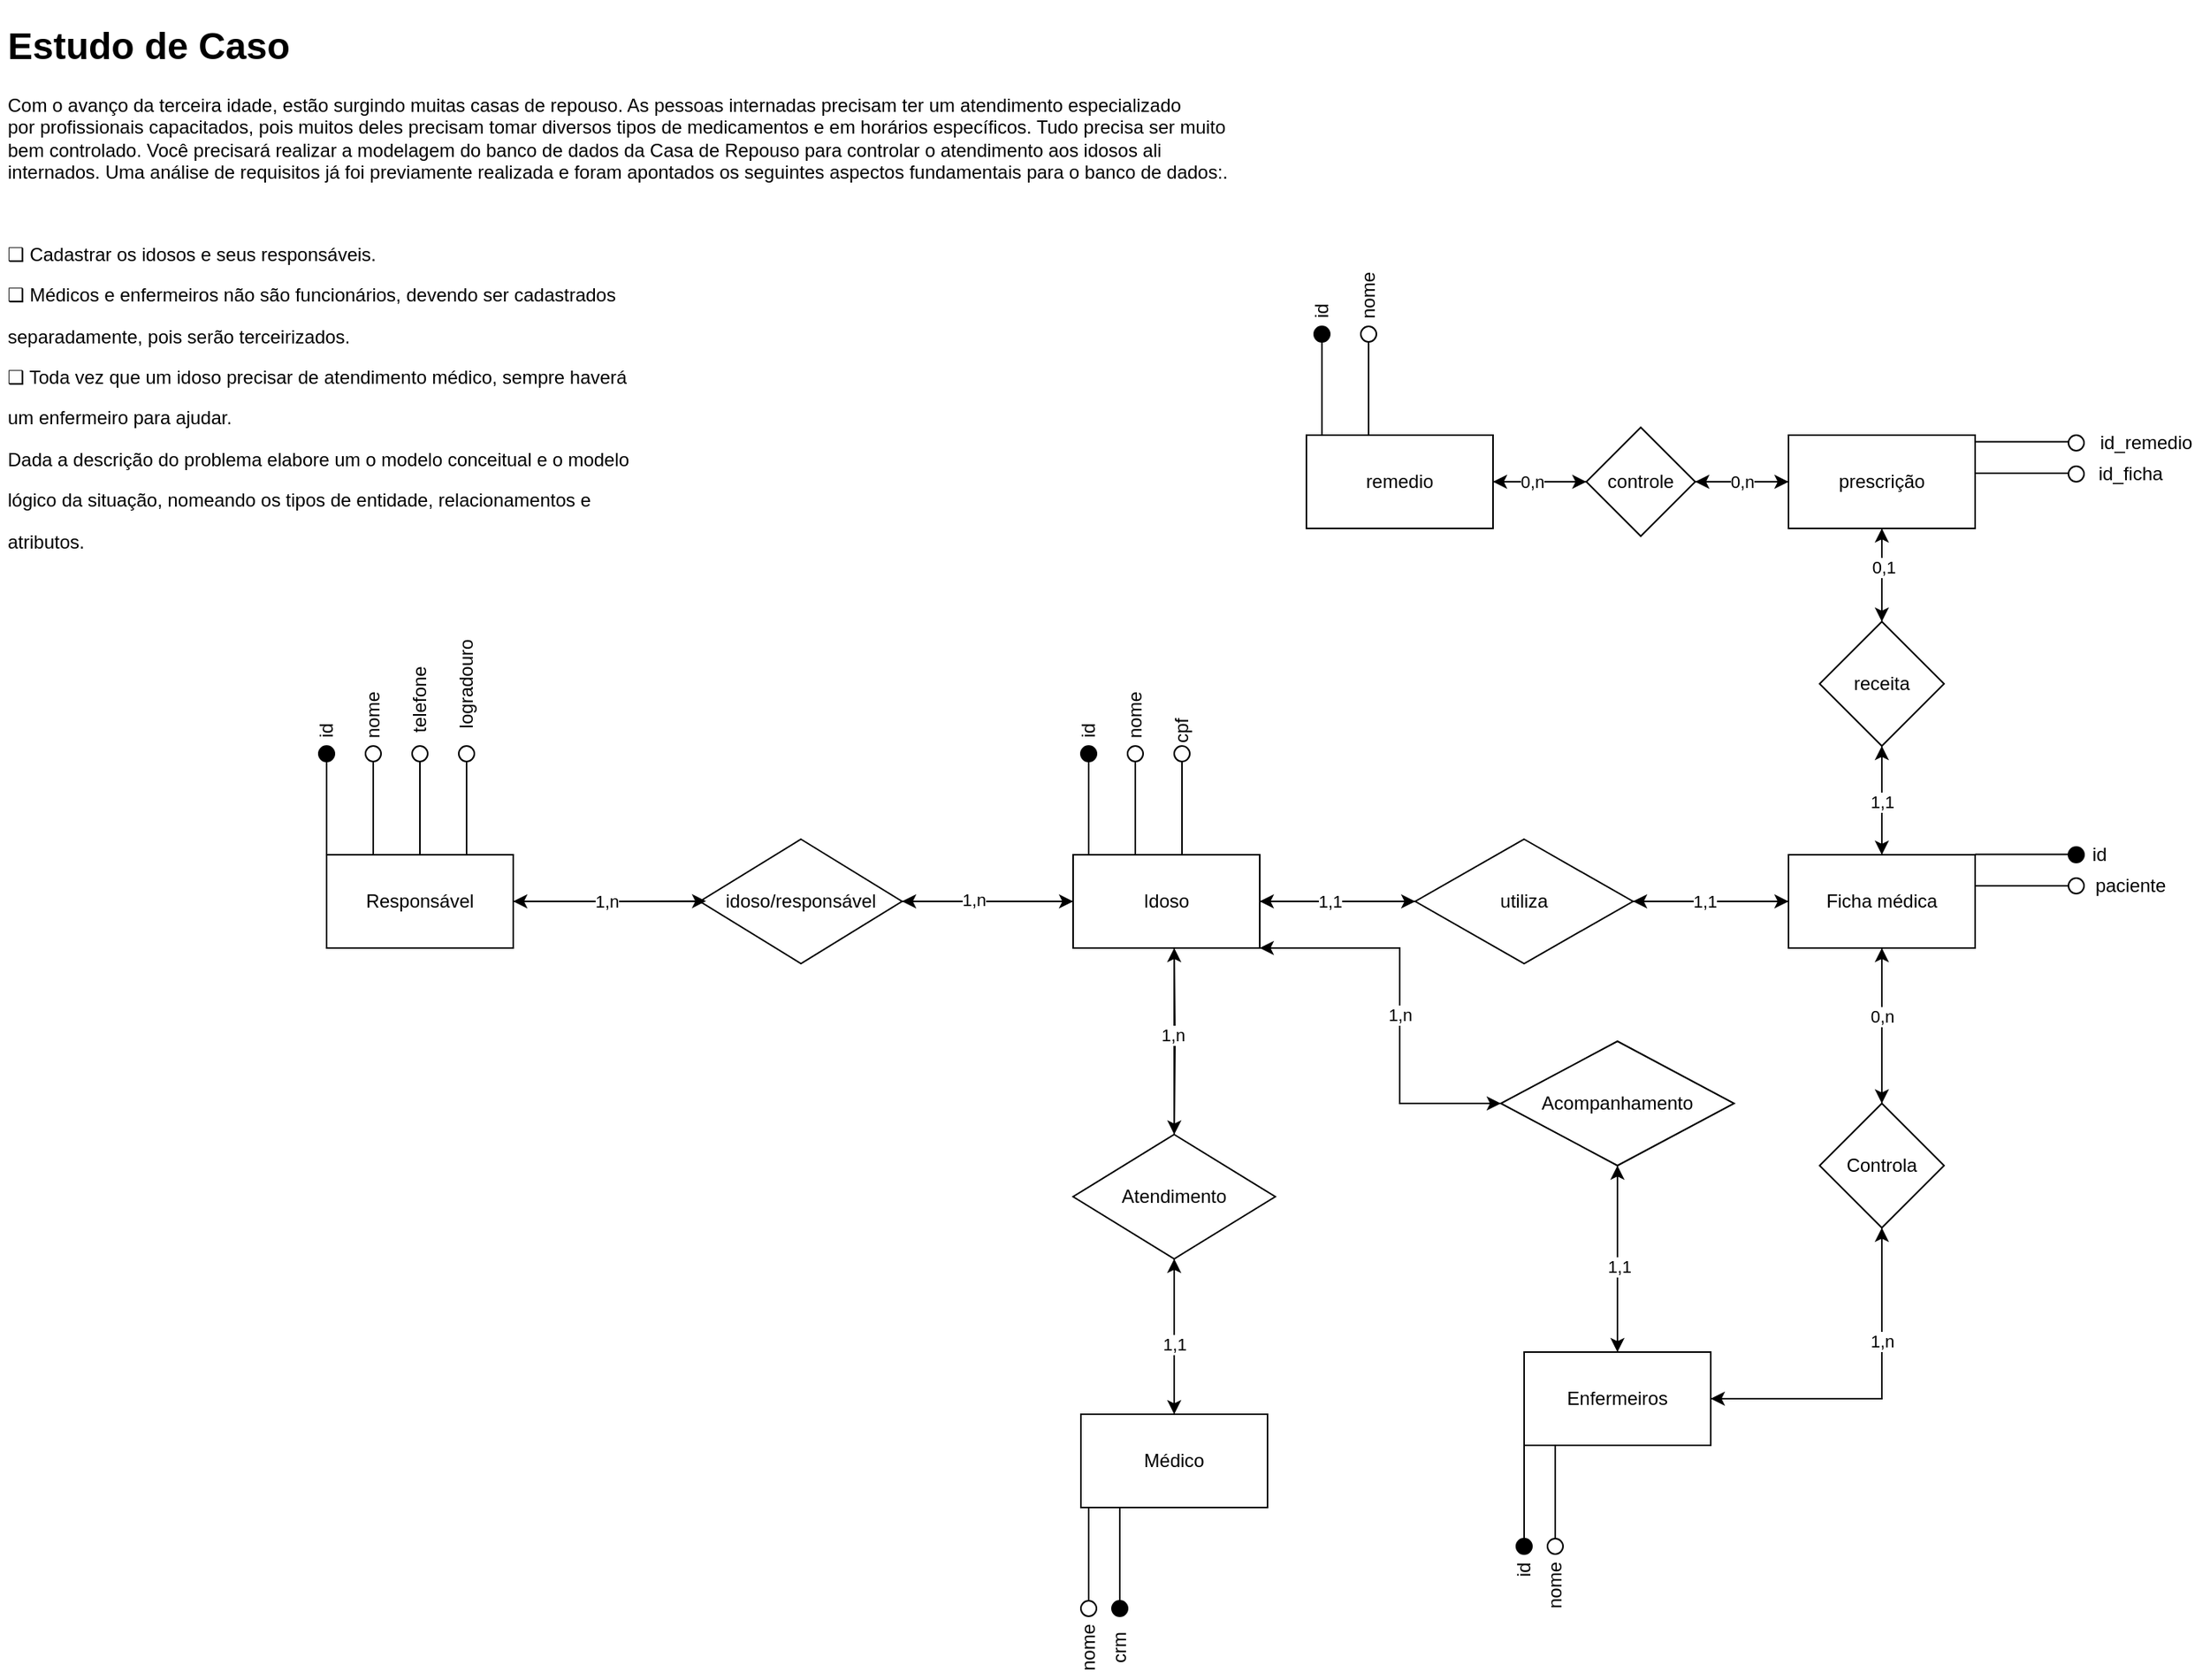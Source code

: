 <mxfile version="13.7.3" type="github">
  <diagram id="i0rgc3JvO47WU7jirW1k" name="Page-1">
    <mxGraphModel dx="2995" dy="1155" grid="1" gridSize="10" guides="1" tooltips="1" connect="1" arrows="1" fold="1" page="1" pageScale="1" pageWidth="850" pageHeight="1100" math="0" shadow="0">
      <root>
        <mxCell id="0" />
        <mxCell id="1" parent="0" />
        <mxCell id="gvHE4VSK7ELOJommuPWB-127" value="" style="ellipse;whiteSpace=wrap;html=1;fillColor=#000000;" vertex="1" parent="1">
          <mxGeometry x="225" y="490" width="10" height="10" as="geometry" />
        </mxCell>
        <mxCell id="gvHE4VSK7ELOJommuPWB-1" value="&lt;h1&gt;Estudo de Caso&lt;/h1&gt;&lt;p&gt;Com o avanço da terceira idade, estão surgindo muitas casas de repouso. As&amp;nbsp;&lt;span&gt;pessoas internadas precisam ter um atendimento especializado por&amp;nbsp;&lt;/span&gt;&lt;span&gt;profissionais capacitados, pois muitos deles precisam tomar diversos tipos de&amp;nbsp;&lt;/span&gt;&lt;span&gt;medicamentos e em horários específicos. Tudo precisa ser muito bem&amp;nbsp;&lt;/span&gt;&lt;span&gt;controlado. Você precisará realizar a modelagem do banco de dados da Casa&amp;nbsp;&lt;/span&gt;&lt;span&gt;de Repouso para controlar o atendimento aos idosos ali internados. Uma&amp;nbsp;&lt;/span&gt;&lt;span&gt;análise de requisitos já foi previamente realizada e foram apontados os&amp;nbsp;&lt;/span&gt;&lt;span&gt;seguintes aspectos fundamentais para o banco de dados:&lt;/span&gt;&lt;span&gt;.&lt;/span&gt;&lt;/p&gt;&lt;p&gt;&lt;span&gt;&lt;br&gt;&lt;/span&gt;&lt;/p&gt;&lt;p&gt;❑ Cadastrar os idosos e seus responsáveis.&lt;/p&gt;&lt;p&gt;❑ Médicos e enfermeiros não são funcionários, devendo ser cadastrados&lt;/p&gt;&lt;p&gt;separadamente, pois serão terceirizados.&lt;/p&gt;&lt;p&gt;❑ Toda vez que um idoso precisar de atendimento médico, sempre haverá&lt;/p&gt;&lt;p&gt;um enfermeiro para ajudar.&lt;/p&gt;&lt;p&gt;Dada a descrição do problema elabore um o modelo conceitual e o modelo&lt;/p&gt;&lt;p&gt;lógico da situação, nomeando os tipos de entidade, relacionamentos e&lt;/p&gt;&lt;p&gt;&lt;/p&gt;&lt;p&gt;atributos.&lt;/p&gt;" style="text;html=1;strokeColor=none;fillColor=none;spacing=5;spacingTop=-20;whiteSpace=wrap;overflow=hidden;rounded=0;" vertex="1" parent="1">
          <mxGeometry x="20" y="20" width="810" height="350" as="geometry" />
        </mxCell>
        <mxCell id="gvHE4VSK7ELOJommuPWB-8" value="" style="edgeStyle=orthogonalEdgeStyle;rounded=0;orthogonalLoop=1;jettySize=auto;html=1;" edge="1" parent="1" source="gvHE4VSK7ELOJommuPWB-2" target="gvHE4VSK7ELOJommuPWB-7">
          <mxGeometry relative="1" as="geometry" />
        </mxCell>
        <mxCell id="gvHE4VSK7ELOJommuPWB-29" value="" style="edgeStyle=orthogonalEdgeStyle;rounded=0;orthogonalLoop=1;jettySize=auto;html=1;" edge="1" parent="1" source="gvHE4VSK7ELOJommuPWB-2" target="gvHE4VSK7ELOJommuPWB-28">
          <mxGeometry relative="1" as="geometry" />
        </mxCell>
        <mxCell id="gvHE4VSK7ELOJommuPWB-2" value="Idoso" style="rounded=0;whiteSpace=wrap;html=1;" vertex="1" parent="1">
          <mxGeometry x="710" y="560" width="120" height="60" as="geometry" />
        </mxCell>
        <mxCell id="gvHE4VSK7ELOJommuPWB-10" value="" style="edgeStyle=orthogonalEdgeStyle;rounded=0;orthogonalLoop=1;jettySize=auto;html=1;" edge="1" parent="1" source="gvHE4VSK7ELOJommuPWB-7" target="gvHE4VSK7ELOJommuPWB-9">
          <mxGeometry relative="1" as="geometry" />
        </mxCell>
        <mxCell id="gvHE4VSK7ELOJommuPWB-19" style="edgeStyle=orthogonalEdgeStyle;rounded=0;orthogonalLoop=1;jettySize=auto;html=1;" edge="1" parent="1" source="gvHE4VSK7ELOJommuPWB-7" target="gvHE4VSK7ELOJommuPWB-2">
          <mxGeometry relative="1" as="geometry" />
        </mxCell>
        <mxCell id="gvHE4VSK7ELOJommuPWB-53" value="1,1" style="edgeLabel;html=1;align=center;verticalAlign=middle;resizable=0;points=[];" vertex="1" connectable="0" parent="gvHE4VSK7ELOJommuPWB-19">
          <mxGeometry x="0.112" relative="1" as="geometry">
            <mxPoint as="offset" />
          </mxGeometry>
        </mxCell>
        <mxCell id="gvHE4VSK7ELOJommuPWB-7" value="utiliza" style="rhombus;whiteSpace=wrap;html=1;rounded=0;" vertex="1" parent="1">
          <mxGeometry x="930" y="550" width="140" height="80" as="geometry" />
        </mxCell>
        <mxCell id="gvHE4VSK7ELOJommuPWB-15" value="" style="edgeStyle=orthogonalEdgeStyle;rounded=0;orthogonalLoop=1;jettySize=auto;html=1;" edge="1" parent="1" target="gvHE4VSK7ELOJommuPWB-14">
          <mxGeometry relative="1" as="geometry">
            <mxPoint x="775" y="620" as="sourcePoint" />
          </mxGeometry>
        </mxCell>
        <mxCell id="gvHE4VSK7ELOJommuPWB-38" style="edgeStyle=orthogonalEdgeStyle;rounded=0;orthogonalLoop=1;jettySize=auto;html=1;entryX=0.5;entryY=0;entryDx=0;entryDy=0;" edge="1" parent="1" source="gvHE4VSK7ELOJommuPWB-9" target="gvHE4VSK7ELOJommuPWB-33">
          <mxGeometry relative="1" as="geometry" />
        </mxCell>
        <mxCell id="gvHE4VSK7ELOJommuPWB-54" style="edgeStyle=orthogonalEdgeStyle;rounded=0;orthogonalLoop=1;jettySize=auto;html=1;entryX=1;entryY=0.5;entryDx=0;entryDy=0;" edge="1" parent="1" source="gvHE4VSK7ELOJommuPWB-9" target="gvHE4VSK7ELOJommuPWB-7">
          <mxGeometry relative="1" as="geometry" />
        </mxCell>
        <mxCell id="gvHE4VSK7ELOJommuPWB-55" value="1,1" style="edgeLabel;html=1;align=center;verticalAlign=middle;resizable=0;points=[];" vertex="1" connectable="0" parent="gvHE4VSK7ELOJommuPWB-54">
          <mxGeometry x="0.179" relative="1" as="geometry">
            <mxPoint x="4.57" as="offset" />
          </mxGeometry>
        </mxCell>
        <mxCell id="gvHE4VSK7ELOJommuPWB-98" value="" style="edgeStyle=orthogonalEdgeStyle;rounded=0;orthogonalLoop=1;jettySize=auto;html=1;" edge="1" parent="1" source="gvHE4VSK7ELOJommuPWB-9" target="gvHE4VSK7ELOJommuPWB-97">
          <mxGeometry relative="1" as="geometry" />
        </mxCell>
        <mxCell id="gvHE4VSK7ELOJommuPWB-9" value="Ficha médica" style="whiteSpace=wrap;html=1;rounded=0;" vertex="1" parent="1">
          <mxGeometry x="1170" y="560" width="120" height="60" as="geometry" />
        </mxCell>
        <mxCell id="gvHE4VSK7ELOJommuPWB-21" style="edgeStyle=orthogonalEdgeStyle;rounded=0;orthogonalLoop=1;jettySize=auto;html=1;entryX=0.5;entryY=1;entryDx=0;entryDy=0;" edge="1" parent="1" source="gvHE4VSK7ELOJommuPWB-11" target="gvHE4VSK7ELOJommuPWB-14">
          <mxGeometry relative="1" as="geometry" />
        </mxCell>
        <mxCell id="gvHE4VSK7ELOJommuPWB-11" value="Médico" style="rounded=0;whiteSpace=wrap;html=1;" vertex="1" parent="1">
          <mxGeometry x="715" y="920" width="120" height="60" as="geometry" />
        </mxCell>
        <mxCell id="gvHE4VSK7ELOJommuPWB-16" value="" style="edgeStyle=orthogonalEdgeStyle;rounded=0;orthogonalLoop=1;jettySize=auto;html=1;" edge="1" parent="1" source="gvHE4VSK7ELOJommuPWB-14" target="gvHE4VSK7ELOJommuPWB-11">
          <mxGeometry relative="1" as="geometry" />
        </mxCell>
        <mxCell id="gvHE4VSK7ELOJommuPWB-50" value="1,1" style="edgeLabel;html=1;align=center;verticalAlign=middle;resizable=0;points=[];" vertex="1" connectable="0" parent="gvHE4VSK7ELOJommuPWB-16">
          <mxGeometry x="0.092" relative="1" as="geometry">
            <mxPoint as="offset" />
          </mxGeometry>
        </mxCell>
        <mxCell id="gvHE4VSK7ELOJommuPWB-20" style="edgeStyle=orthogonalEdgeStyle;rounded=0;orthogonalLoop=1;jettySize=auto;html=1;" edge="1" parent="1" source="gvHE4VSK7ELOJommuPWB-14">
          <mxGeometry relative="1" as="geometry">
            <mxPoint x="775" y="620" as="targetPoint" />
          </mxGeometry>
        </mxCell>
        <mxCell id="gvHE4VSK7ELOJommuPWB-49" value="1,n" style="edgeLabel;html=1;align=center;verticalAlign=middle;resizable=0;points=[];" vertex="1" connectable="0" parent="gvHE4VSK7ELOJommuPWB-20">
          <mxGeometry x="0.079" y="2" relative="1" as="geometry">
            <mxPoint as="offset" />
          </mxGeometry>
        </mxCell>
        <mxCell id="gvHE4VSK7ELOJommuPWB-14" value="Atendimento" style="rhombus;whiteSpace=wrap;html=1;rounded=0;" vertex="1" parent="1">
          <mxGeometry x="710" y="740" width="130" height="80" as="geometry" />
        </mxCell>
        <mxCell id="gvHE4VSK7ELOJommuPWB-26" value="" style="edgeStyle=orthogonalEdgeStyle;rounded=0;orthogonalLoop=1;jettySize=auto;html=1;" edge="1" parent="1" source="gvHE4VSK7ELOJommuPWB-22" target="gvHE4VSK7ELOJommuPWB-25">
          <mxGeometry relative="1" as="geometry" />
        </mxCell>
        <mxCell id="gvHE4VSK7ELOJommuPWB-34" value="" style="edgeStyle=orthogonalEdgeStyle;rounded=0;orthogonalLoop=1;jettySize=auto;html=1;" edge="1" parent="1" source="gvHE4VSK7ELOJommuPWB-22" target="gvHE4VSK7ELOJommuPWB-33">
          <mxGeometry relative="1" as="geometry" />
        </mxCell>
        <mxCell id="gvHE4VSK7ELOJommuPWB-22" value="Enfermeiros" style="rounded=0;whiteSpace=wrap;html=1;" vertex="1" parent="1">
          <mxGeometry x="1000" y="880" width="120" height="60" as="geometry" />
        </mxCell>
        <mxCell id="gvHE4VSK7ELOJommuPWB-27" value="" style="edgeStyle=orthogonalEdgeStyle;rounded=0;orthogonalLoop=1;jettySize=auto;html=1;entryX=1;entryY=1;entryDx=0;entryDy=0;" edge="1" parent="1" source="gvHE4VSK7ELOJommuPWB-25" target="gvHE4VSK7ELOJommuPWB-2">
          <mxGeometry relative="1" as="geometry">
            <Array as="points">
              <mxPoint x="920" y="720" />
              <mxPoint x="920" y="620" />
            </Array>
          </mxGeometry>
        </mxCell>
        <mxCell id="gvHE4VSK7ELOJommuPWB-40" style="edgeStyle=orthogonalEdgeStyle;rounded=0;orthogonalLoop=1;jettySize=auto;html=1;" edge="1" parent="1" source="gvHE4VSK7ELOJommuPWB-25">
          <mxGeometry relative="1" as="geometry">
            <mxPoint x="1060" y="880" as="targetPoint" />
          </mxGeometry>
        </mxCell>
        <mxCell id="gvHE4VSK7ELOJommuPWB-52" value="1,1" style="edgeLabel;html=1;align=center;verticalAlign=middle;resizable=0;points=[];" vertex="1" connectable="0" parent="gvHE4VSK7ELOJommuPWB-40">
          <mxGeometry x="0.087" y="2" relative="1" as="geometry">
            <mxPoint x="-2" as="offset" />
          </mxGeometry>
        </mxCell>
        <mxCell id="gvHE4VSK7ELOJommuPWB-25" value="Acompanhamento" style="rhombus;whiteSpace=wrap;html=1;rounded=0;" vertex="1" parent="1">
          <mxGeometry x="985" y="680" width="150" height="80" as="geometry" />
        </mxCell>
        <mxCell id="gvHE4VSK7ELOJommuPWB-31" value="" style="edgeStyle=orthogonalEdgeStyle;rounded=0;orthogonalLoop=1;jettySize=auto;html=1;" edge="1" parent="1" source="gvHE4VSK7ELOJommuPWB-28" target="gvHE4VSK7ELOJommuPWB-30">
          <mxGeometry relative="1" as="geometry" />
        </mxCell>
        <mxCell id="gvHE4VSK7ELOJommuPWB-36" style="edgeStyle=orthogonalEdgeStyle;rounded=0;orthogonalLoop=1;jettySize=auto;html=1;" edge="1" parent="1" source="gvHE4VSK7ELOJommuPWB-28">
          <mxGeometry relative="1" as="geometry">
            <mxPoint x="710" y="590" as="targetPoint" />
          </mxGeometry>
        </mxCell>
        <mxCell id="gvHE4VSK7ELOJommuPWB-43" value="1,n" style="edgeLabel;html=1;align=center;verticalAlign=middle;resizable=0;points=[];" vertex="1" connectable="0" parent="gvHE4VSK7ELOJommuPWB-36">
          <mxGeometry x="-0.176" y="1" relative="1" as="geometry">
            <mxPoint as="offset" />
          </mxGeometry>
        </mxCell>
        <mxCell id="gvHE4VSK7ELOJommuPWB-28" value="&lt;span&gt;idoso/responsável&lt;/span&gt;" style="rhombus;whiteSpace=wrap;html=1;rounded=0;" vertex="1" parent="1">
          <mxGeometry x="470" y="550" width="130" height="80" as="geometry" />
        </mxCell>
        <mxCell id="gvHE4VSK7ELOJommuPWB-47" style="edgeStyle=orthogonalEdgeStyle;rounded=0;orthogonalLoop=1;jettySize=auto;html=1;entryX=0.031;entryY=0.498;entryDx=0;entryDy=0;entryPerimeter=0;" edge="1" parent="1" source="gvHE4VSK7ELOJommuPWB-30" target="gvHE4VSK7ELOJommuPWB-28">
          <mxGeometry relative="1" as="geometry" />
        </mxCell>
        <mxCell id="gvHE4VSK7ELOJommuPWB-48" value="1,n" style="edgeLabel;html=1;align=center;verticalAlign=middle;resizable=0;points=[];" vertex="1" connectable="0" parent="gvHE4VSK7ELOJommuPWB-47">
          <mxGeometry x="-0.176" y="-1" relative="1" as="geometry">
            <mxPoint x="8.8" y="-1" as="offset" />
          </mxGeometry>
        </mxCell>
        <mxCell id="gvHE4VSK7ELOJommuPWB-30" value="&lt;span&gt;Responsável&lt;/span&gt;" style="whiteSpace=wrap;html=1;rounded=0;" vertex="1" parent="1">
          <mxGeometry x="230" y="560" width="120" height="60" as="geometry" />
        </mxCell>
        <mxCell id="gvHE4VSK7ELOJommuPWB-39" style="edgeStyle=orthogonalEdgeStyle;rounded=0;orthogonalLoop=1;jettySize=auto;html=1;" edge="1" parent="1" source="gvHE4VSK7ELOJommuPWB-33">
          <mxGeometry relative="1" as="geometry">
            <mxPoint x="1120" y="910" as="targetPoint" />
            <Array as="points">
              <mxPoint x="1230" y="910" />
            </Array>
          </mxGeometry>
        </mxCell>
        <mxCell id="gvHE4VSK7ELOJommuPWB-56" value="1,n" style="edgeLabel;html=1;align=center;verticalAlign=middle;resizable=0;points=[];" vertex="1" connectable="0" parent="gvHE4VSK7ELOJommuPWB-39">
          <mxGeometry x="-0.001" y="-37" relative="1" as="geometry">
            <mxPoint as="offset" />
          </mxGeometry>
        </mxCell>
        <mxCell id="gvHE4VSK7ELOJommuPWB-58" style="edgeStyle=orthogonalEdgeStyle;rounded=0;orthogonalLoop=1;jettySize=auto;html=1;entryX=0.5;entryY=1;entryDx=0;entryDy=0;" edge="1" parent="1" source="gvHE4VSK7ELOJommuPWB-33" target="gvHE4VSK7ELOJommuPWB-9">
          <mxGeometry relative="1" as="geometry" />
        </mxCell>
        <mxCell id="gvHE4VSK7ELOJommuPWB-59" value="0,n" style="edgeLabel;html=1;align=center;verticalAlign=middle;resizable=0;points=[];" vertex="1" connectable="0" parent="gvHE4VSK7ELOJommuPWB-58">
          <mxGeometry x="0.116" relative="1" as="geometry">
            <mxPoint as="offset" />
          </mxGeometry>
        </mxCell>
        <mxCell id="gvHE4VSK7ELOJommuPWB-33" value="Controla" style="rhombus;whiteSpace=wrap;html=1;rounded=0;" vertex="1" parent="1">
          <mxGeometry x="1190" y="720" width="80" height="80" as="geometry" />
        </mxCell>
        <mxCell id="gvHE4VSK7ELOJommuPWB-42" style="edgeStyle=orthogonalEdgeStyle;rounded=0;orthogonalLoop=1;jettySize=auto;html=1;exitX=1;exitY=1;exitDx=0;exitDy=0;" edge="1" parent="1" source="gvHE4VSK7ELOJommuPWB-2" target="gvHE4VSK7ELOJommuPWB-25">
          <mxGeometry relative="1" as="geometry">
            <Array as="points">
              <mxPoint x="920" y="620" />
              <mxPoint x="920" y="720" />
            </Array>
          </mxGeometry>
        </mxCell>
        <mxCell id="gvHE4VSK7ELOJommuPWB-51" value="1,n" style="edgeLabel;html=1;align=center;verticalAlign=middle;resizable=0;points=[];" vertex="1" connectable="0" parent="gvHE4VSK7ELOJommuPWB-42">
          <mxGeometry x="0.042" relative="1" as="geometry">
            <mxPoint as="offset" />
          </mxGeometry>
        </mxCell>
        <mxCell id="gvHE4VSK7ELOJommuPWB-60" value="" style="endArrow=none;html=1;" edge="1" parent="1">
          <mxGeometry width="50" height="50" relative="1" as="geometry">
            <mxPoint x="1290" y="559.8" as="sourcePoint" />
            <mxPoint x="1350" y="559.8" as="targetPoint" />
          </mxGeometry>
        </mxCell>
        <mxCell id="gvHE4VSK7ELOJommuPWB-61" value="id" style="text;html=1;strokeColor=none;fillColor=none;align=center;verticalAlign=middle;whiteSpace=wrap;rounded=0;" vertex="1" parent="1">
          <mxGeometry x="1350" y="550" width="40" height="20" as="geometry" />
        </mxCell>
        <mxCell id="gvHE4VSK7ELOJommuPWB-63" value="" style="endArrow=none;html=1;" edge="1" parent="1">
          <mxGeometry width="50" height="50" relative="1" as="geometry">
            <mxPoint x="1290" y="580" as="sourcePoint" />
            <mxPoint x="1350" y="580" as="targetPoint" />
          </mxGeometry>
        </mxCell>
        <mxCell id="gvHE4VSK7ELOJommuPWB-64" value="paciente" style="text;html=1;strokeColor=none;fillColor=none;align=center;verticalAlign=middle;whiteSpace=wrap;rounded=0;" vertex="1" parent="1">
          <mxGeometry x="1370" y="570" width="40" height="20" as="geometry" />
        </mxCell>
        <mxCell id="gvHE4VSK7ELOJommuPWB-65" value="" style="endArrow=none;html=1;" edge="1" parent="1">
          <mxGeometry width="50" height="50" relative="1" as="geometry">
            <mxPoint x="720" y="560" as="sourcePoint" />
            <mxPoint x="720" y="500" as="targetPoint" />
          </mxGeometry>
        </mxCell>
        <mxCell id="gvHE4VSK7ELOJommuPWB-66" value="id" style="text;html=1;strokeColor=none;fillColor=none;align=center;verticalAlign=middle;whiteSpace=wrap;rounded=0;rotation=-90;" vertex="1" parent="1">
          <mxGeometry x="700" y="470" width="40" height="20" as="geometry" />
        </mxCell>
        <mxCell id="gvHE4VSK7ELOJommuPWB-68" value="" style="endArrow=none;html=1;" edge="1" parent="1">
          <mxGeometry width="50" height="50" relative="1" as="geometry">
            <mxPoint x="750" y="560" as="sourcePoint" />
            <mxPoint x="750" y="500" as="targetPoint" />
          </mxGeometry>
        </mxCell>
        <mxCell id="gvHE4VSK7ELOJommuPWB-69" value="nome" style="text;html=1;strokeColor=none;fillColor=none;align=center;verticalAlign=middle;whiteSpace=wrap;rounded=0;rotation=-90;" vertex="1" parent="1">
          <mxGeometry x="730" y="460" width="40" height="20" as="geometry" />
        </mxCell>
        <mxCell id="gvHE4VSK7ELOJommuPWB-72" value="" style="endArrow=none;html=1;" edge="1" parent="1">
          <mxGeometry width="50" height="50" relative="1" as="geometry">
            <mxPoint x="780" y="560" as="sourcePoint" />
            <mxPoint x="780" y="500" as="targetPoint" />
          </mxGeometry>
        </mxCell>
        <mxCell id="gvHE4VSK7ELOJommuPWB-73" value="cpf" style="text;html=1;strokeColor=none;fillColor=none;align=center;verticalAlign=middle;whiteSpace=wrap;rounded=0;rotation=-90;" vertex="1" parent="1">
          <mxGeometry x="760" y="470" width="40" height="20" as="geometry" />
        </mxCell>
        <mxCell id="gvHE4VSK7ELOJommuPWB-74" value="" style="endArrow=none;html=1;" edge="1" parent="1">
          <mxGeometry width="50" height="50" relative="1" as="geometry">
            <mxPoint x="230" y="560" as="sourcePoint" />
            <mxPoint x="230" y="500" as="targetPoint" />
          </mxGeometry>
        </mxCell>
        <mxCell id="gvHE4VSK7ELOJommuPWB-75" value="id" style="text;html=1;strokeColor=none;fillColor=none;align=center;verticalAlign=middle;whiteSpace=wrap;rounded=0;rotation=-90;" vertex="1" parent="1">
          <mxGeometry x="210" y="470" width="40" height="20" as="geometry" />
        </mxCell>
        <mxCell id="gvHE4VSK7ELOJommuPWB-76" value="" style="endArrow=none;html=1;" edge="1" parent="1">
          <mxGeometry width="50" height="50" relative="1" as="geometry">
            <mxPoint x="260" y="560" as="sourcePoint" />
            <mxPoint x="260" y="500" as="targetPoint" />
          </mxGeometry>
        </mxCell>
        <mxCell id="gvHE4VSK7ELOJommuPWB-77" value="nome" style="text;html=1;strokeColor=none;fillColor=none;align=center;verticalAlign=middle;whiteSpace=wrap;rounded=0;rotation=-90;" vertex="1" parent="1">
          <mxGeometry x="240" y="460" width="40" height="20" as="geometry" />
        </mxCell>
        <mxCell id="gvHE4VSK7ELOJommuPWB-80" value="" style="endArrow=none;html=1;" edge="1" parent="1">
          <mxGeometry width="50" height="50" relative="1" as="geometry">
            <mxPoint x="290" y="560" as="sourcePoint" />
            <mxPoint x="290" y="500" as="targetPoint" />
          </mxGeometry>
        </mxCell>
        <mxCell id="gvHE4VSK7ELOJommuPWB-81" value="telefone&lt;br&gt;" style="text;html=1;strokeColor=none;fillColor=none;align=center;verticalAlign=middle;whiteSpace=wrap;rounded=0;rotation=-90;" vertex="1" parent="1">
          <mxGeometry x="270" y="450" width="40" height="20" as="geometry" />
        </mxCell>
        <mxCell id="gvHE4VSK7ELOJommuPWB-82" value="" style="endArrow=none;html=1;" edge="1" parent="1">
          <mxGeometry width="50" height="50" relative="1" as="geometry">
            <mxPoint x="320" y="560" as="sourcePoint" />
            <mxPoint x="320" y="500" as="targetPoint" />
          </mxGeometry>
        </mxCell>
        <mxCell id="gvHE4VSK7ELOJommuPWB-83" value="logradouro" style="text;html=1;strokeColor=none;fillColor=none;align=center;verticalAlign=middle;whiteSpace=wrap;rounded=0;rotation=-90;" vertex="1" parent="1">
          <mxGeometry x="286.25" y="440" width="67.5" height="20" as="geometry" />
        </mxCell>
        <mxCell id="gvHE4VSK7ELOJommuPWB-84" value="" style="endArrow=none;html=1;" edge="1" parent="1">
          <mxGeometry width="50" height="50" relative="1" as="geometry">
            <mxPoint x="1000" y="1000" as="sourcePoint" />
            <mxPoint x="1000" y="940" as="targetPoint" />
          </mxGeometry>
        </mxCell>
        <mxCell id="gvHE4VSK7ELOJommuPWB-85" value="id" style="text;html=1;strokeColor=none;fillColor=none;align=center;verticalAlign=middle;whiteSpace=wrap;rounded=0;rotation=-90;" vertex="1" parent="1">
          <mxGeometry x="980" y="1010" width="40" height="20" as="geometry" />
        </mxCell>
        <mxCell id="gvHE4VSK7ELOJommuPWB-86" value="" style="endArrow=none;html=1;" edge="1" parent="1">
          <mxGeometry width="50" height="50" relative="1" as="geometry">
            <mxPoint x="1020" y="1000" as="sourcePoint" />
            <mxPoint x="1020" y="940" as="targetPoint" />
          </mxGeometry>
        </mxCell>
        <mxCell id="gvHE4VSK7ELOJommuPWB-87" value="nome" style="text;html=1;strokeColor=none;fillColor=none;align=center;verticalAlign=middle;whiteSpace=wrap;rounded=0;rotation=-90;" vertex="1" parent="1">
          <mxGeometry x="1000" y="1020" width="40" height="20" as="geometry" />
        </mxCell>
        <mxCell id="gvHE4VSK7ELOJommuPWB-88" value="" style="endArrow=none;html=1;" edge="1" parent="1">
          <mxGeometry width="50" height="50" relative="1" as="geometry">
            <mxPoint x="720" y="1040" as="sourcePoint" />
            <mxPoint x="720" y="980" as="targetPoint" />
          </mxGeometry>
        </mxCell>
        <mxCell id="gvHE4VSK7ELOJommuPWB-89" value="crm" style="text;html=1;strokeColor=none;fillColor=none;align=center;verticalAlign=middle;whiteSpace=wrap;rounded=0;rotation=-90;" vertex="1" parent="1">
          <mxGeometry x="720" y="1060" width="40" height="20" as="geometry" />
        </mxCell>
        <mxCell id="gvHE4VSK7ELOJommuPWB-90" value="" style="endArrow=none;html=1;" edge="1" parent="1">
          <mxGeometry width="50" height="50" relative="1" as="geometry">
            <mxPoint x="740" y="1040" as="sourcePoint" />
            <mxPoint x="740" y="980" as="targetPoint" />
          </mxGeometry>
        </mxCell>
        <mxCell id="gvHE4VSK7ELOJommuPWB-91" value="nome" style="text;html=1;strokeColor=none;fillColor=none;align=center;verticalAlign=middle;whiteSpace=wrap;rounded=0;rotation=-90;" vertex="1" parent="1">
          <mxGeometry x="700" y="1060" width="40" height="20" as="geometry" />
        </mxCell>
        <mxCell id="gvHE4VSK7ELOJommuPWB-100" value="" style="edgeStyle=orthogonalEdgeStyle;rounded=0;orthogonalLoop=1;jettySize=auto;html=1;" edge="1" parent="1" source="gvHE4VSK7ELOJommuPWB-97" target="gvHE4VSK7ELOJommuPWB-99">
          <mxGeometry relative="1" as="geometry" />
        </mxCell>
        <mxCell id="gvHE4VSK7ELOJommuPWB-105" style="edgeStyle=orthogonalEdgeStyle;rounded=0;orthogonalLoop=1;jettySize=auto;html=1;entryX=0.5;entryY=0;entryDx=0;entryDy=0;" edge="1" parent="1" source="gvHE4VSK7ELOJommuPWB-97" target="gvHE4VSK7ELOJommuPWB-9">
          <mxGeometry relative="1" as="geometry" />
        </mxCell>
        <mxCell id="gvHE4VSK7ELOJommuPWB-106" value="1,1" style="edgeLabel;html=1;align=center;verticalAlign=middle;resizable=0;points=[];" vertex="1" connectable="0" parent="gvHE4VSK7ELOJommuPWB-105">
          <mxGeometry x="0.127" y="2" relative="1" as="geometry">
            <mxPoint x="-2" y="-3.71" as="offset" />
          </mxGeometry>
        </mxCell>
        <mxCell id="gvHE4VSK7ELOJommuPWB-97" value="receita" style="rhombus;whiteSpace=wrap;html=1;rounded=0;" vertex="1" parent="1">
          <mxGeometry x="1190" y="410" width="80" height="80" as="geometry" />
        </mxCell>
        <mxCell id="gvHE4VSK7ELOJommuPWB-102" style="edgeStyle=orthogonalEdgeStyle;rounded=0;orthogonalLoop=1;jettySize=auto;html=1;entryX=0.5;entryY=0;entryDx=0;entryDy=0;" edge="1" parent="1" source="gvHE4VSK7ELOJommuPWB-99" target="gvHE4VSK7ELOJommuPWB-97">
          <mxGeometry relative="1" as="geometry" />
        </mxCell>
        <mxCell id="gvHE4VSK7ELOJommuPWB-104" value="0,1" style="edgeLabel;html=1;align=center;verticalAlign=middle;resizable=0;points=[];" vertex="1" connectable="0" parent="gvHE4VSK7ELOJommuPWB-102">
          <mxGeometry x="-0.16" y="1" relative="1" as="geometry">
            <mxPoint as="offset" />
          </mxGeometry>
        </mxCell>
        <mxCell id="gvHE4VSK7ELOJommuPWB-142" value="" style="edgeStyle=orthogonalEdgeStyle;rounded=0;orthogonalLoop=1;jettySize=auto;html=1;" edge="1" parent="1" source="gvHE4VSK7ELOJommuPWB-99" target="gvHE4VSK7ELOJommuPWB-141">
          <mxGeometry relative="1" as="geometry" />
        </mxCell>
        <mxCell id="gvHE4VSK7ELOJommuPWB-99" value="prescrição" style="whiteSpace=wrap;html=1;rounded=0;" vertex="1" parent="1">
          <mxGeometry x="1170" y="290" width="120" height="60" as="geometry" />
        </mxCell>
        <mxCell id="gvHE4VSK7ELOJommuPWB-107" value="" style="endArrow=none;html=1;" edge="1" parent="1">
          <mxGeometry width="50" height="50" relative="1" as="geometry">
            <mxPoint x="1290" y="294.3" as="sourcePoint" />
            <mxPoint x="1350" y="294.3" as="targetPoint" />
          </mxGeometry>
        </mxCell>
        <mxCell id="gvHE4VSK7ELOJommuPWB-108" value="id_remedio" style="text;html=1;strokeColor=none;fillColor=none;align=center;verticalAlign=middle;whiteSpace=wrap;rounded=0;" vertex="1" parent="1">
          <mxGeometry x="1360" y="285" width="80" height="20" as="geometry" />
        </mxCell>
        <mxCell id="gvHE4VSK7ELOJommuPWB-109" value="" style="endArrow=none;html=1;" edge="1" parent="1">
          <mxGeometry width="50" height="50" relative="1" as="geometry">
            <mxPoint x="1290" y="314.5" as="sourcePoint" />
            <mxPoint x="1350" y="314.5" as="targetPoint" />
          </mxGeometry>
        </mxCell>
        <mxCell id="gvHE4VSK7ELOJommuPWB-110" value="id_ficha" style="text;html=1;strokeColor=none;fillColor=none;align=center;verticalAlign=middle;whiteSpace=wrap;rounded=0;" vertex="1" parent="1">
          <mxGeometry x="1370" y="305" width="40" height="20" as="geometry" />
        </mxCell>
        <mxCell id="gvHE4VSK7ELOJommuPWB-115" value="" style="ellipse;whiteSpace=wrap;html=1;" vertex="1" parent="1">
          <mxGeometry x="1350" y="310" width="10" height="10" as="geometry" />
        </mxCell>
        <mxCell id="gvHE4VSK7ELOJommuPWB-116" value="" style="ellipse;whiteSpace=wrap;html=1;fillColor=#000000;" vertex="1" parent="1">
          <mxGeometry x="1350" y="555" width="10" height="10" as="geometry" />
        </mxCell>
        <mxCell id="gvHE4VSK7ELOJommuPWB-117" value="" style="ellipse;whiteSpace=wrap;html=1;" vertex="1" parent="1">
          <mxGeometry x="1350" y="575" width="10" height="10" as="geometry" />
        </mxCell>
        <mxCell id="gvHE4VSK7ELOJommuPWB-119" value="" style="ellipse;whiteSpace=wrap;html=1;fillColor=#000000;" vertex="1" parent="1">
          <mxGeometry x="995" y="1000" width="10" height="10" as="geometry" />
        </mxCell>
        <mxCell id="gvHE4VSK7ELOJommuPWB-120" value="" style="ellipse;whiteSpace=wrap;html=1;" vertex="1" parent="1">
          <mxGeometry x="1015" y="1000" width="10" height="10" as="geometry" />
        </mxCell>
        <mxCell id="gvHE4VSK7ELOJommuPWB-121" value="" style="ellipse;whiteSpace=wrap;html=1;" vertex="1" parent="1">
          <mxGeometry x="715" y="1040" width="10" height="10" as="geometry" />
        </mxCell>
        <mxCell id="gvHE4VSK7ELOJommuPWB-123" value="" style="ellipse;whiteSpace=wrap;html=1;fillColor=#000000;" vertex="1" parent="1">
          <mxGeometry x="735" y="1040" width="10" height="10" as="geometry" />
        </mxCell>
        <mxCell id="gvHE4VSK7ELOJommuPWB-124" value="" style="ellipse;whiteSpace=wrap;html=1;fillColor=#000000;" vertex="1" parent="1">
          <mxGeometry x="715" y="490" width="10" height="10" as="geometry" />
        </mxCell>
        <mxCell id="gvHE4VSK7ELOJommuPWB-125" value="" style="ellipse;whiteSpace=wrap;html=1;" vertex="1" parent="1">
          <mxGeometry x="745" y="490" width="10" height="10" as="geometry" />
        </mxCell>
        <mxCell id="gvHE4VSK7ELOJommuPWB-126" value="" style="ellipse;whiteSpace=wrap;html=1;" vertex="1" parent="1">
          <mxGeometry x="775" y="490" width="10" height="10" as="geometry" />
        </mxCell>
        <mxCell id="gvHE4VSK7ELOJommuPWB-128" value="" style="ellipse;whiteSpace=wrap;html=1;" vertex="1" parent="1">
          <mxGeometry x="255" y="490" width="10" height="10" as="geometry" />
        </mxCell>
        <mxCell id="gvHE4VSK7ELOJommuPWB-129" value="" style="ellipse;whiteSpace=wrap;html=1;" vertex="1" parent="1">
          <mxGeometry x="285" y="490" width="10" height="10" as="geometry" />
        </mxCell>
        <mxCell id="gvHE4VSK7ELOJommuPWB-130" value="" style="ellipse;whiteSpace=wrap;html=1;" vertex="1" parent="1">
          <mxGeometry x="315" y="490" width="10" height="10" as="geometry" />
        </mxCell>
        <mxCell id="gvHE4VSK7ELOJommuPWB-144" style="edgeStyle=orthogonalEdgeStyle;rounded=0;orthogonalLoop=1;jettySize=auto;html=1;entryX=0;entryY=0.5;entryDx=0;entryDy=0;" edge="1" parent="1" source="gvHE4VSK7ELOJommuPWB-131" target="gvHE4VSK7ELOJommuPWB-141">
          <mxGeometry relative="1" as="geometry" />
        </mxCell>
        <mxCell id="gvHE4VSK7ELOJommuPWB-131" value="remedio" style="whiteSpace=wrap;html=1;rounded=0;" vertex="1" parent="1">
          <mxGeometry x="860" y="290" width="120" height="60" as="geometry" />
        </mxCell>
        <mxCell id="gvHE4VSK7ELOJommuPWB-133" value="" style="endArrow=none;html=1;" edge="1" parent="1">
          <mxGeometry width="50" height="50" relative="1" as="geometry">
            <mxPoint x="870" y="290" as="sourcePoint" />
            <mxPoint x="870" y="230" as="targetPoint" />
          </mxGeometry>
        </mxCell>
        <mxCell id="gvHE4VSK7ELOJommuPWB-134" value="id" style="text;html=1;strokeColor=none;fillColor=none;align=center;verticalAlign=middle;whiteSpace=wrap;rounded=0;rotation=-90;" vertex="1" parent="1">
          <mxGeometry x="850" y="200" width="40" height="20" as="geometry" />
        </mxCell>
        <mxCell id="gvHE4VSK7ELOJommuPWB-135" value="" style="endArrow=none;html=1;" edge="1" parent="1">
          <mxGeometry width="50" height="50" relative="1" as="geometry">
            <mxPoint x="900" y="290" as="sourcePoint" />
            <mxPoint x="900" y="230" as="targetPoint" />
          </mxGeometry>
        </mxCell>
        <mxCell id="gvHE4VSK7ELOJommuPWB-136" value="nome" style="text;html=1;strokeColor=none;fillColor=none;align=center;verticalAlign=middle;whiteSpace=wrap;rounded=0;rotation=-90;" vertex="1" parent="1">
          <mxGeometry x="880" y="190" width="40" height="20" as="geometry" />
        </mxCell>
        <mxCell id="gvHE4VSK7ELOJommuPWB-137" value="" style="ellipse;whiteSpace=wrap;html=1;fillColor=#000000;" vertex="1" parent="1">
          <mxGeometry x="865" y="220" width="10" height="10" as="geometry" />
        </mxCell>
        <mxCell id="gvHE4VSK7ELOJommuPWB-138" value="" style="ellipse;whiteSpace=wrap;html=1;" vertex="1" parent="1">
          <mxGeometry x="895" y="220" width="10" height="10" as="geometry" />
        </mxCell>
        <mxCell id="gvHE4VSK7ELOJommuPWB-145" style="edgeStyle=orthogonalEdgeStyle;rounded=0;orthogonalLoop=1;jettySize=auto;html=1;entryX=0;entryY=0.5;entryDx=0;entryDy=0;" edge="1" parent="1" source="gvHE4VSK7ELOJommuPWB-141" target="gvHE4VSK7ELOJommuPWB-99">
          <mxGeometry relative="1" as="geometry" />
        </mxCell>
        <mxCell id="gvHE4VSK7ELOJommuPWB-147" value="0,n" style="edgeLabel;html=1;align=center;verticalAlign=middle;resizable=0;points=[];" vertex="1" connectable="0" parent="gvHE4VSK7ELOJommuPWB-145">
          <mxGeometry x="-0.198" y="-1" relative="1" as="geometry">
            <mxPoint x="5.83" y="-1" as="offset" />
          </mxGeometry>
        </mxCell>
        <mxCell id="gvHE4VSK7ELOJommuPWB-148" style="edgeStyle=orthogonalEdgeStyle;rounded=0;orthogonalLoop=1;jettySize=auto;html=1;entryX=1;entryY=0.5;entryDx=0;entryDy=0;" edge="1" parent="1" source="gvHE4VSK7ELOJommuPWB-141" target="gvHE4VSK7ELOJommuPWB-131">
          <mxGeometry relative="1" as="geometry">
            <Array as="points">
              <mxPoint x="1020" y="320" />
              <mxPoint x="1020" y="320" />
            </Array>
          </mxGeometry>
        </mxCell>
        <mxCell id="gvHE4VSK7ELOJommuPWB-149" value="0,n" style="edgeLabel;html=1;align=center;verticalAlign=middle;resizable=0;points=[];" vertex="1" connectable="0" parent="gvHE4VSK7ELOJommuPWB-148">
          <mxGeometry x="0.211" relative="1" as="geometry">
            <mxPoint x="1.33" as="offset" />
          </mxGeometry>
        </mxCell>
        <mxCell id="gvHE4VSK7ELOJommuPWB-141" value="controle" style="rhombus;whiteSpace=wrap;html=1;rounded=0;" vertex="1" parent="1">
          <mxGeometry x="1040" y="285" width="70" height="70" as="geometry" />
        </mxCell>
        <mxCell id="gvHE4VSK7ELOJommuPWB-146" value="" style="ellipse;whiteSpace=wrap;html=1;" vertex="1" parent="1">
          <mxGeometry x="1350" y="290" width="10" height="10" as="geometry" />
        </mxCell>
      </root>
    </mxGraphModel>
  </diagram>
</mxfile>
